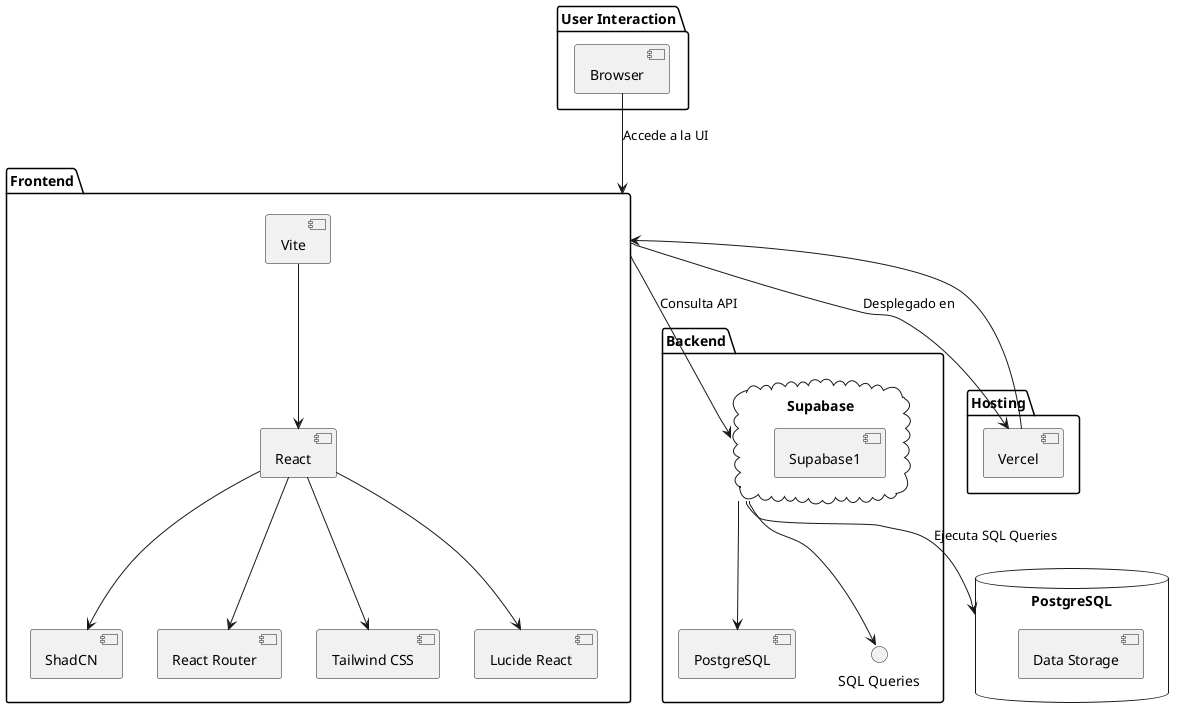 @startuml LibraryManagementAppArchitecture

package "Frontend" {
    [Vite] --> [React]
    [React] --> [ShadCN]
    [React] --> [React Router]
    [React] --> [Tailwind CSS]
    [React] --> [Lucide React]
}

package "Backend" {
    [Supabase] --> [PostgreSQL]
    [Supabase] --> "SQL Queries"
}

package "Hosting" {
    [Vercel] --> [Frontend]
}

cloud "Supabase" {
    [Supabase1]
}

database "PostgreSQL" as DB {
    [Data Storage]
}

package "User Interaction" {
    [Browser]
}

[Browser] --> [Frontend] : Accede a la UI
[Frontend] --> [Supabase] : Consulta API
[Supabase] --> DB : Ejecuta SQL Queries
[Frontend] --> [Vercel] : Desplegado en

@enduml
